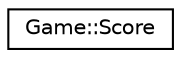 digraph "Graphical Class Hierarchy"
{
 // LATEX_PDF_SIZE
  edge [fontname="Helvetica",fontsize="10",labelfontname="Helvetica",labelfontsize="10"];
  node [fontname="Helvetica",fontsize="10",shape=record];
  rankdir="LR";
  Node0 [label="Game::Score",height=0.2,width=0.4,color="black", fillcolor="white", style="filled",URL="$class_game_1_1_score.html",tooltip=" "];
}

